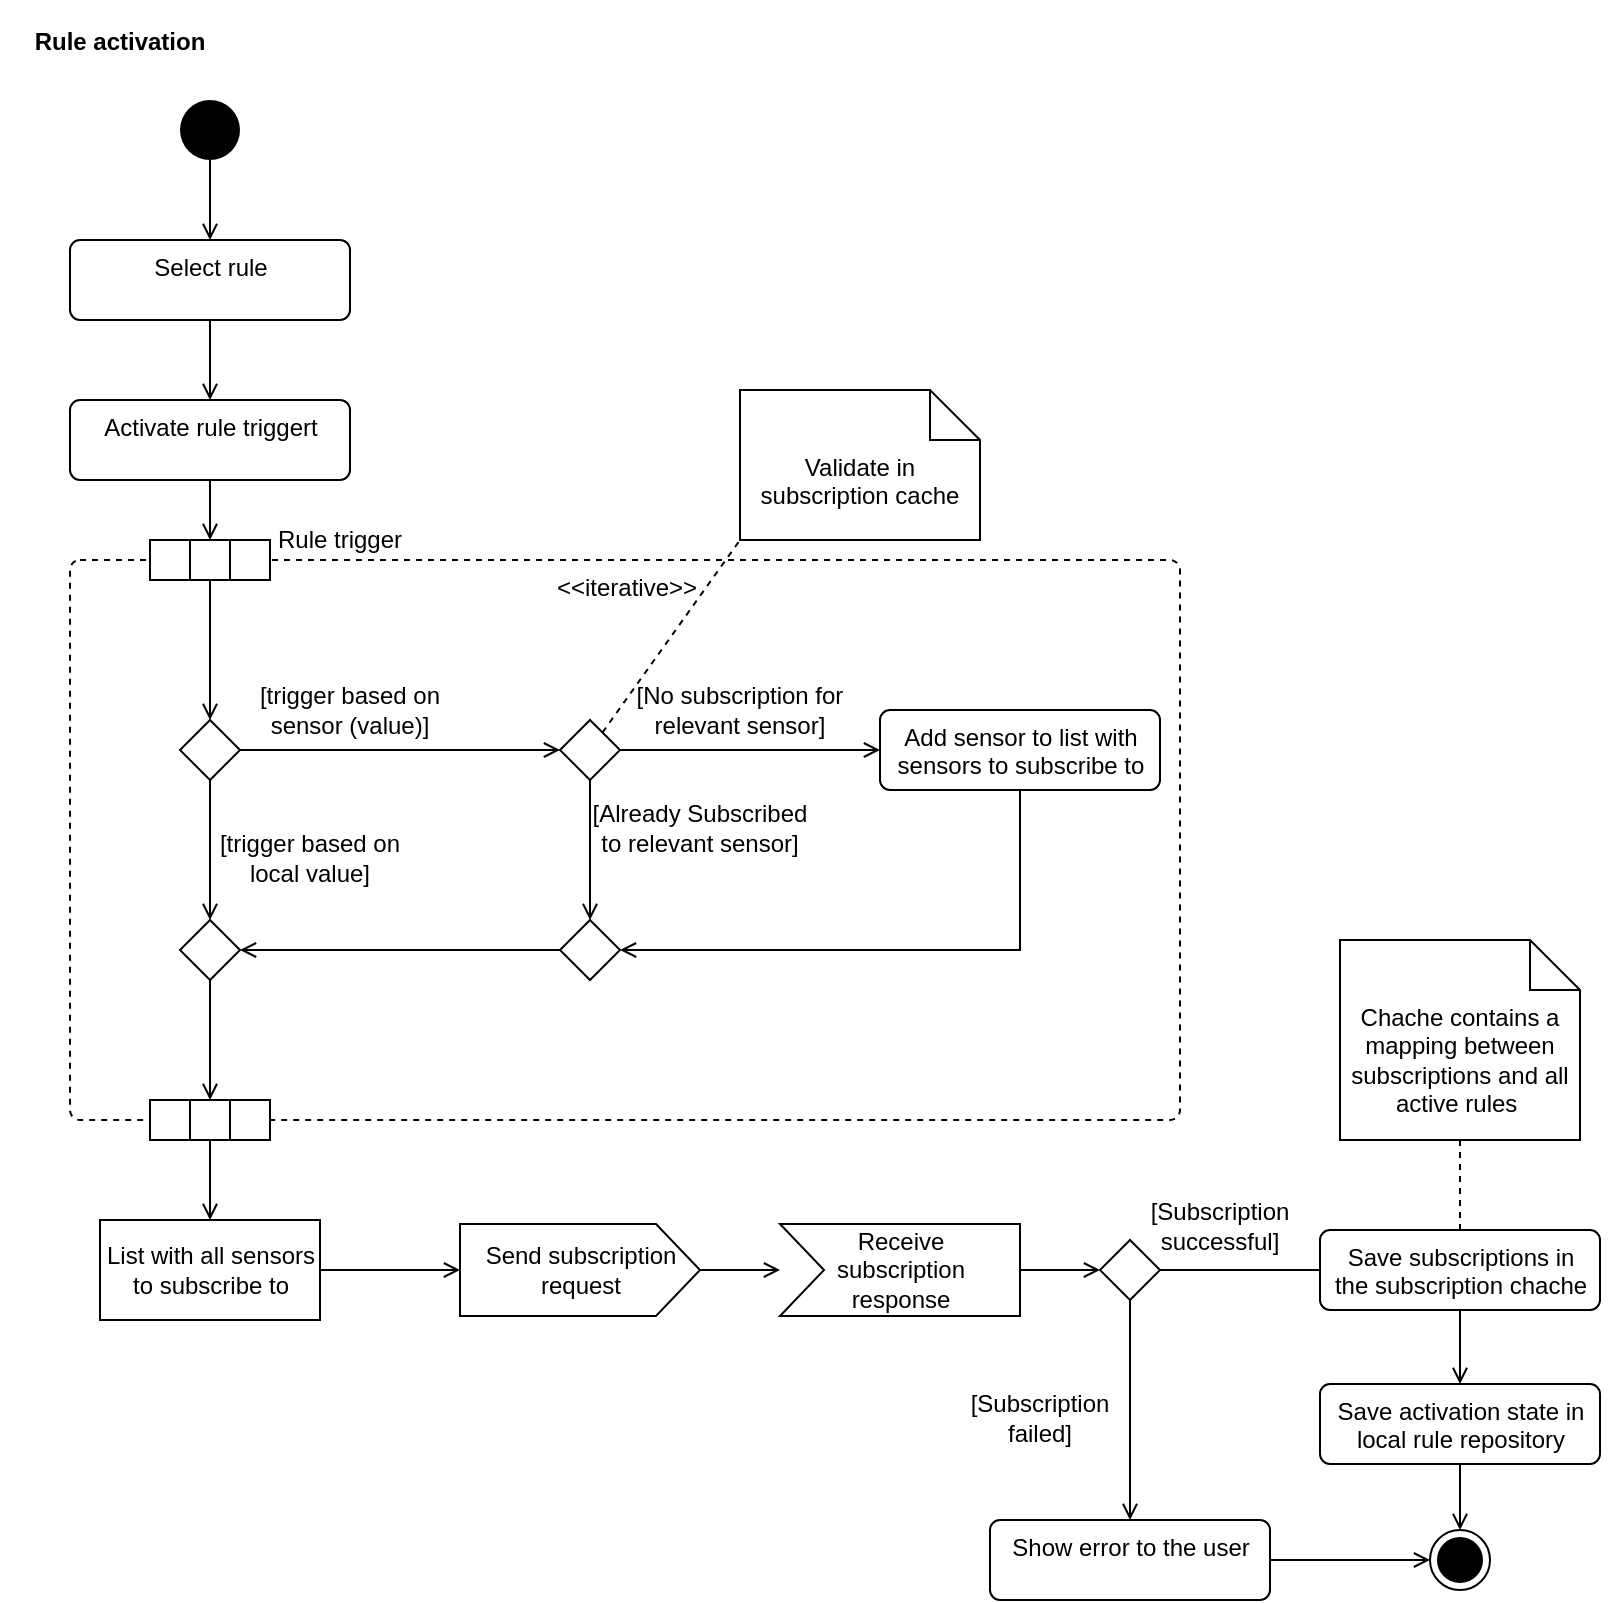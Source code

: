<mxfile version="13.9.9" type="device"><diagram id="myTKaBTPjra9gZ2z_aql" name="Seite-1"><mxGraphModel dx="1422" dy="822" grid="1" gridSize="10" guides="1" tooltips="1" connect="1" arrows="1" fold="1" page="1" pageScale="1" pageWidth="1169" pageHeight="827" math="0" shadow="0"><root><mxCell id="0"/><mxCell id="1" parent="0"/><mxCell id="jimUJfzccC7PUbgOp6Jz-6" style="edgeStyle=orthogonalEdgeStyle;rounded=0;orthogonalLoop=1;jettySize=auto;html=1;endArrow=open;endFill=0;" edge="1" parent="1" source="jimUJfzccC7PUbgOp6Jz-1" target="jimUJfzccC7PUbgOp6Jz-3"><mxGeometry relative="1" as="geometry"/></mxCell><mxCell id="jimUJfzccC7PUbgOp6Jz-1" value="" style="ellipse;fillColor=#000000;strokeColor=none;" vertex="1" parent="1"><mxGeometry x="90" y="50" width="30" height="30" as="geometry"/></mxCell><mxCell id="jimUJfzccC7PUbgOp6Jz-2" value="Rule activation" style="text;align=center;fontStyle=1;verticalAlign=middle;spacingLeft=3;spacingRight=3;strokeColor=none;rotatable=0;points=[[0,0.5],[1,0.5]];portConstraint=eastwest;" vertex="1" parent="1"><mxGeometry width="120" height="40" as="geometry"/></mxCell><mxCell id="jimUJfzccC7PUbgOp6Jz-7" style="edgeStyle=orthogonalEdgeStyle;rounded=0;orthogonalLoop=1;jettySize=auto;html=1;endArrow=open;endFill=0;" edge="1" parent="1" source="jimUJfzccC7PUbgOp6Jz-3" target="jimUJfzccC7PUbgOp6Jz-4"><mxGeometry relative="1" as="geometry"/></mxCell><mxCell id="jimUJfzccC7PUbgOp6Jz-3" value="Select rule" style="html=1;align=center;verticalAlign=top;rounded=1;absoluteArcSize=1;arcSize=10;dashed=0;" vertex="1" parent="1"><mxGeometry x="35" y="120" width="140" height="40" as="geometry"/></mxCell><mxCell id="jimUJfzccC7PUbgOp6Jz-19" style="edgeStyle=none;rounded=0;orthogonalLoop=1;jettySize=auto;html=1;endArrow=open;endFill=0;" edge="1" parent="1" source="jimUJfzccC7PUbgOp6Jz-4" target="jimUJfzccC7PUbgOp6Jz-16"><mxGeometry relative="1" as="geometry"/></mxCell><mxCell id="jimUJfzccC7PUbgOp6Jz-4" value="Activate rule triggert" style="html=1;align=center;verticalAlign=top;rounded=1;absoluteArcSize=1;arcSize=10;dashed=0;" vertex="1" parent="1"><mxGeometry x="35" y="200" width="140" height="40" as="geometry"/></mxCell><mxCell id="jimUJfzccC7PUbgOp6Jz-14" value="&amp;lt;&amp;lt;iterative&amp;gt;&amp;gt;" style="html=1;align=center;verticalAlign=top;rounded=1;absoluteArcSize=1;arcSize=10;dashed=1;" vertex="1" parent="1"><mxGeometry x="35" y="280" width="555" height="280" as="geometry"/></mxCell><mxCell id="jimUJfzccC7PUbgOp6Jz-18" value="" style="group" vertex="1" connectable="0" parent="1"><mxGeometry x="75" y="270" width="60" height="20" as="geometry"/></mxCell><mxCell id="jimUJfzccC7PUbgOp6Jz-15" value="" style="rounded=0;whiteSpace=wrap;html=1;" vertex="1" parent="jimUJfzccC7PUbgOp6Jz-18"><mxGeometry width="20" height="20" as="geometry"/></mxCell><mxCell id="jimUJfzccC7PUbgOp6Jz-16" value="" style="rounded=0;whiteSpace=wrap;html=1;" vertex="1" parent="jimUJfzccC7PUbgOp6Jz-18"><mxGeometry x="20" width="20" height="20" as="geometry"/></mxCell><mxCell id="jimUJfzccC7PUbgOp6Jz-17" value="" style="rounded=0;whiteSpace=wrap;html=1;" vertex="1" parent="jimUJfzccC7PUbgOp6Jz-18"><mxGeometry x="40" width="20" height="20" as="geometry"/></mxCell><mxCell id="jimUJfzccC7PUbgOp6Jz-20" value="Rule trigger" style="text;html=1;strokeColor=none;fillColor=none;align=center;verticalAlign=middle;whiteSpace=wrap;rounded=0;" vertex="1" parent="1"><mxGeometry x="130" y="260" width="80" height="20" as="geometry"/></mxCell><mxCell id="jimUJfzccC7PUbgOp6Jz-26" style="edgeStyle=none;rounded=0;orthogonalLoop=1;jettySize=auto;html=1;entryX=0.5;entryY=0;entryDx=0;entryDy=0;endArrow=open;endFill=0;" edge="1" parent="1" source="jimUJfzccC7PUbgOp6Jz-21" target="jimUJfzccC7PUbgOp6Jz-25"><mxGeometry relative="1" as="geometry"/></mxCell><mxCell id="jimUJfzccC7PUbgOp6Jz-32" style="edgeStyle=none;rounded=0;orthogonalLoop=1;jettySize=auto;html=1;entryX=0;entryY=0.5;entryDx=0;entryDy=0;endArrow=open;endFill=0;strokeWidth=1;" edge="1" parent="1" source="jimUJfzccC7PUbgOp6Jz-21" target="jimUJfzccC7PUbgOp6Jz-31"><mxGeometry relative="1" as="geometry"/></mxCell><mxCell id="jimUJfzccC7PUbgOp6Jz-21" value="" style="rhombus;" vertex="1" parent="1"><mxGeometry x="90" y="360" width="30" height="30" as="geometry"/></mxCell><mxCell id="jimUJfzccC7PUbgOp6Jz-22" style="edgeStyle=none;rounded=0;orthogonalLoop=1;jettySize=auto;html=1;entryX=0.5;entryY=0;entryDx=0;entryDy=0;endArrow=open;endFill=0;" edge="1" parent="1" source="jimUJfzccC7PUbgOp6Jz-16" target="jimUJfzccC7PUbgOp6Jz-21"><mxGeometry relative="1" as="geometry"/></mxCell><mxCell id="jimUJfzccC7PUbgOp6Jz-24" value="[trigger based on sensor (value)]" style="text;html=1;strokeColor=none;fillColor=none;align=center;verticalAlign=middle;whiteSpace=wrap;rounded=0;" vertex="1" parent="1"><mxGeometry x="120" y="340" width="110" height="30" as="geometry"/></mxCell><mxCell id="jimUJfzccC7PUbgOp6Jz-44" style="edgeStyle=none;rounded=0;orthogonalLoop=1;jettySize=auto;html=1;entryX=0.5;entryY=0;entryDx=0;entryDy=0;endArrow=open;endFill=0;" edge="1" parent="1" source="jimUJfzccC7PUbgOp6Jz-25" target="jimUJfzccC7PUbgOp6Jz-41"><mxGeometry relative="1" as="geometry"/></mxCell><mxCell id="jimUJfzccC7PUbgOp6Jz-25" value="" style="rhombus;" vertex="1" parent="1"><mxGeometry x="90" y="460" width="30" height="30" as="geometry"/></mxCell><mxCell id="jimUJfzccC7PUbgOp6Jz-46" style="edgeStyle=none;rounded=0;orthogonalLoop=1;jettySize=auto;html=1;entryX=0.5;entryY=0;entryDx=0;entryDy=0;endArrow=open;endFill=0;" edge="1" parent="1" source="jimUJfzccC7PUbgOp6Jz-31" target="jimUJfzccC7PUbgOp6Jz-45"><mxGeometry relative="1" as="geometry"/></mxCell><mxCell id="jimUJfzccC7PUbgOp6Jz-77" style="edgeStyle=none;rounded=0;orthogonalLoop=1;jettySize=auto;html=1;entryX=0;entryY=1;entryDx=0;entryDy=0;entryPerimeter=0;endArrow=none;endFill=0;dashed=1;" edge="1" parent="1" source="jimUJfzccC7PUbgOp6Jz-31" target="jimUJfzccC7PUbgOp6Jz-76"><mxGeometry relative="1" as="geometry"/></mxCell><mxCell id="jimUJfzccC7PUbgOp6Jz-79" style="edgeStyle=none;rounded=0;orthogonalLoop=1;jettySize=auto;html=1;entryX=0;entryY=0.5;entryDx=0;entryDy=0;endArrow=open;endFill=0;" edge="1" parent="1" source="jimUJfzccC7PUbgOp6Jz-31" target="jimUJfzccC7PUbgOp6Jz-78"><mxGeometry relative="1" as="geometry"/></mxCell><mxCell id="jimUJfzccC7PUbgOp6Jz-31" value="" style="rhombus;" vertex="1" parent="1"><mxGeometry x="280" y="360" width="30" height="30" as="geometry"/></mxCell><mxCell id="jimUJfzccC7PUbgOp6Jz-34" value="[Already Subscribed to relevant sensor]" style="text;html=1;strokeColor=none;fillColor=none;align=center;verticalAlign=middle;whiteSpace=wrap;rounded=0;" vertex="1" parent="1"><mxGeometry x="290" y="399" width="120" height="30" as="geometry"/></mxCell><mxCell id="jimUJfzccC7PUbgOp6Jz-37" value="[trigger based on local value]" style="text;html=1;strokeColor=none;fillColor=none;align=center;verticalAlign=middle;whiteSpace=wrap;rounded=0;" vertex="1" parent="1"><mxGeometry x="100" y="414" width="110" height="30" as="geometry"/></mxCell><mxCell id="jimUJfzccC7PUbgOp6Jz-39" value="" style="group" vertex="1" connectable="0" parent="1"><mxGeometry x="75" y="550" width="60" height="20" as="geometry"/></mxCell><mxCell id="jimUJfzccC7PUbgOp6Jz-40" value="" style="rounded=0;whiteSpace=wrap;html=1;" vertex="1" parent="jimUJfzccC7PUbgOp6Jz-39"><mxGeometry width="20" height="20" as="geometry"/></mxCell><mxCell id="jimUJfzccC7PUbgOp6Jz-41" value="" style="rounded=0;whiteSpace=wrap;html=1;" vertex="1" parent="jimUJfzccC7PUbgOp6Jz-39"><mxGeometry x="20" width="20" height="20" as="geometry"/></mxCell><mxCell id="jimUJfzccC7PUbgOp6Jz-42" value="" style="rounded=0;whiteSpace=wrap;html=1;" vertex="1" parent="jimUJfzccC7PUbgOp6Jz-39"><mxGeometry x="40" width="20" height="20" as="geometry"/></mxCell><mxCell id="jimUJfzccC7PUbgOp6Jz-47" style="edgeStyle=none;rounded=0;orthogonalLoop=1;jettySize=auto;html=1;entryX=1;entryY=0.5;entryDx=0;entryDy=0;endArrow=open;endFill=0;" edge="1" parent="1" source="jimUJfzccC7PUbgOp6Jz-45" target="jimUJfzccC7PUbgOp6Jz-25"><mxGeometry relative="1" as="geometry"/></mxCell><mxCell id="jimUJfzccC7PUbgOp6Jz-45" value="" style="rhombus;" vertex="1" parent="1"><mxGeometry x="280" y="460" width="30" height="30" as="geometry"/></mxCell><mxCell id="jimUJfzccC7PUbgOp6Jz-68" style="edgeStyle=none;rounded=0;orthogonalLoop=1;jettySize=auto;html=1;endArrow=open;endFill=0;" edge="1" parent="1" source="jimUJfzccC7PUbgOp6Jz-49" target="jimUJfzccC7PUbgOp6Jz-67"><mxGeometry relative="1" as="geometry"/></mxCell><mxCell id="jimUJfzccC7PUbgOp6Jz-49" value="Save activation state in&lt;br&gt;local rule repository" style="html=1;align=center;verticalAlign=top;rounded=1;absoluteArcSize=1;arcSize=10;dashed=0;" vertex="1" parent="1"><mxGeometry x="660" y="692" width="140" height="40" as="geometry"/></mxCell><mxCell id="jimUJfzccC7PUbgOp6Jz-50" style="edgeStyle=none;rounded=0;orthogonalLoop=1;jettySize=auto;html=1;endArrow=open;endFill=0;" edge="1" parent="1" source="jimUJfzccC7PUbgOp6Jz-41" target="jimUJfzccC7PUbgOp6Jz-81"><mxGeometry relative="1" as="geometry"><mxPoint x="470" y="790" as="targetPoint"/></mxGeometry></mxCell><mxCell id="jimUJfzccC7PUbgOp6Jz-83" style="edgeStyle=none;rounded=0;orthogonalLoop=1;jettySize=auto;html=1;endArrow=open;endFill=0;" edge="1" parent="1" source="jimUJfzccC7PUbgOp6Jz-56" target="jimUJfzccC7PUbgOp6Jz-58"><mxGeometry relative="1" as="geometry"/></mxCell><mxCell id="jimUJfzccC7PUbgOp6Jz-56" value="Send subscription&lt;br&gt;request" style="html=1;shadow=0;dashed=0;align=center;verticalAlign=middle;shape=mxgraph.arrows2.arrow;dy=0;dx=22;notch=0;" vertex="1" parent="1"><mxGeometry x="230" y="612" width="120" height="46" as="geometry"/></mxCell><mxCell id="jimUJfzccC7PUbgOp6Jz-62" style="edgeStyle=none;rounded=0;orthogonalLoop=1;jettySize=auto;html=1;endArrow=open;endFill=0;" edge="1" parent="1" source="jimUJfzccC7PUbgOp6Jz-58" target="jimUJfzccC7PUbgOp6Jz-61"><mxGeometry relative="1" as="geometry"/></mxCell><mxCell id="jimUJfzccC7PUbgOp6Jz-58" value="Receive&lt;br&gt;subscription&lt;br&gt;response" style="html=1;shadow=0;dashed=0;align=center;verticalAlign=middle;shape=mxgraph.arrows2.arrow;dy=0;dx=0;notch=22;" vertex="1" parent="1"><mxGeometry x="390" y="612" width="120" height="46" as="geometry"/></mxCell><mxCell id="jimUJfzccC7PUbgOp6Jz-60" value="[No subscription for relevant sensor]" style="text;html=1;strokeColor=none;fillColor=none;align=center;verticalAlign=middle;whiteSpace=wrap;rounded=0;" vertex="1" parent="1"><mxGeometry x="310" y="340" width="120" height="30" as="geometry"/></mxCell><mxCell id="jimUJfzccC7PUbgOp6Jz-66" style="edgeStyle=none;rounded=0;orthogonalLoop=1;jettySize=auto;html=1;entryX=0.5;entryY=0;entryDx=0;entryDy=0;endArrow=open;endFill=0;" edge="1" parent="1" source="jimUJfzccC7PUbgOp6Jz-61" target="jimUJfzccC7PUbgOp6Jz-65"><mxGeometry relative="1" as="geometry"/></mxCell><mxCell id="jimUJfzccC7PUbgOp6Jz-73" style="edgeStyle=none;rounded=0;orthogonalLoop=1;jettySize=auto;html=1;entryX=1;entryY=0.5;entryDx=0;entryDy=0;endArrow=open;endFill=0;" edge="1" parent="1" source="jimUJfzccC7PUbgOp6Jz-61" target="jimUJfzccC7PUbgOp6Jz-72"><mxGeometry relative="1" as="geometry"/></mxCell><mxCell id="jimUJfzccC7PUbgOp6Jz-61" value="" style="rhombus;" vertex="1" parent="1"><mxGeometry x="550" y="620" width="30" height="30" as="geometry"/></mxCell><mxCell id="jimUJfzccC7PUbgOp6Jz-64" value="[Subscription failed]" style="text;html=1;strokeColor=none;fillColor=none;align=center;verticalAlign=middle;whiteSpace=wrap;rounded=0;" vertex="1" parent="1"><mxGeometry x="470" y="686" width="100" height="46" as="geometry"/></mxCell><mxCell id="jimUJfzccC7PUbgOp6Jz-86" style="edgeStyle=none;rounded=0;orthogonalLoop=1;jettySize=auto;html=1;entryX=0;entryY=0.5;entryDx=0;entryDy=0;endArrow=open;endFill=0;" edge="1" parent="1" source="jimUJfzccC7PUbgOp6Jz-65" target="jimUJfzccC7PUbgOp6Jz-67"><mxGeometry relative="1" as="geometry"/></mxCell><mxCell id="jimUJfzccC7PUbgOp6Jz-65" value="Show error to the user" style="html=1;align=center;verticalAlign=top;rounded=1;absoluteArcSize=1;arcSize=10;dashed=0;" vertex="1" parent="1"><mxGeometry x="495" y="760" width="140" height="40" as="geometry"/></mxCell><mxCell id="jimUJfzccC7PUbgOp6Jz-67" value="" style="ellipse;html=1;shape=endState;fillColor=#000000;strokeColor=#000000;" vertex="1" parent="1"><mxGeometry x="715" y="765" width="30" height="30" as="geometry"/></mxCell><mxCell id="jimUJfzccC7PUbgOp6Jz-87" style="edgeStyle=none;rounded=0;orthogonalLoop=1;jettySize=auto;html=1;endArrow=open;endFill=0;" edge="1" parent="1" source="jimUJfzccC7PUbgOp6Jz-72" target="jimUJfzccC7PUbgOp6Jz-49"><mxGeometry relative="1" as="geometry"/></mxCell><mxCell id="jimUJfzccC7PUbgOp6Jz-91" style="edgeStyle=none;rounded=0;orthogonalLoop=1;jettySize=auto;html=1;endArrow=none;endFill=0;strokeWidth=1;dashed=1;" edge="1" parent="1" source="jimUJfzccC7PUbgOp6Jz-72" target="jimUJfzccC7PUbgOp6Jz-90"><mxGeometry relative="1" as="geometry"/></mxCell><mxCell id="jimUJfzccC7PUbgOp6Jz-72" value="Save subscriptions in&lt;br&gt;the subscription chache" style="html=1;align=center;verticalAlign=top;rounded=1;absoluteArcSize=1;arcSize=10;dashed=0;" vertex="1" parent="1"><mxGeometry x="660" y="615" width="140" height="40" as="geometry"/></mxCell><mxCell id="jimUJfzccC7PUbgOp6Jz-74" value="[Subscription successful]" style="text;html=1;strokeColor=none;fillColor=none;align=center;verticalAlign=middle;whiteSpace=wrap;rounded=0;" vertex="1" parent="1"><mxGeometry x="560" y="590" width="100" height="46" as="geometry"/></mxCell><mxCell id="jimUJfzccC7PUbgOp6Jz-76" value="Validate in subscription cache" style="shape=note2;boundedLbl=1;whiteSpace=wrap;html=1;size=25;verticalAlign=top;align=center;" vertex="1" parent="1"><mxGeometry x="370" y="195" width="120" height="75" as="geometry"/></mxCell><mxCell id="jimUJfzccC7PUbgOp6Jz-80" style="edgeStyle=none;rounded=0;orthogonalLoop=1;jettySize=auto;html=1;entryX=1;entryY=0.5;entryDx=0;entryDy=0;endArrow=open;endFill=0;" edge="1" parent="1" source="jimUJfzccC7PUbgOp6Jz-78" target="jimUJfzccC7PUbgOp6Jz-45"><mxGeometry relative="1" as="geometry"><Array as="points"><mxPoint x="510" y="475"/></Array></mxGeometry></mxCell><mxCell id="jimUJfzccC7PUbgOp6Jz-78" value="Add sensor to list with&lt;br&gt;sensors to subscribe to" style="html=1;align=center;verticalAlign=top;rounded=1;absoluteArcSize=1;arcSize=10;dashed=0;" vertex="1" parent="1"><mxGeometry x="440" y="355" width="140" height="40" as="geometry"/></mxCell><mxCell id="jimUJfzccC7PUbgOp6Jz-82" style="edgeStyle=none;rounded=0;orthogonalLoop=1;jettySize=auto;html=1;entryX=0;entryY=0.5;entryDx=0;entryDy=0;entryPerimeter=0;endArrow=open;endFill=0;" edge="1" parent="1" source="jimUJfzccC7PUbgOp6Jz-81" target="jimUJfzccC7PUbgOp6Jz-56"><mxGeometry relative="1" as="geometry"/></mxCell><mxCell id="jimUJfzccC7PUbgOp6Jz-81" value="List with all sensors&lt;br&gt;to subscribe to" style="html=1;" vertex="1" parent="1"><mxGeometry x="50" y="610" width="110" height="50" as="geometry"/></mxCell><mxCell id="jimUJfzccC7PUbgOp6Jz-90" value="Chache contains a mapping between subscriptions and all active rules&amp;nbsp;" style="shape=note2;boundedLbl=1;whiteSpace=wrap;html=1;size=25;verticalAlign=top;align=center;" vertex="1" parent="1"><mxGeometry x="670" y="470" width="120" height="100" as="geometry"/></mxCell></root></mxGraphModel></diagram></mxfile>